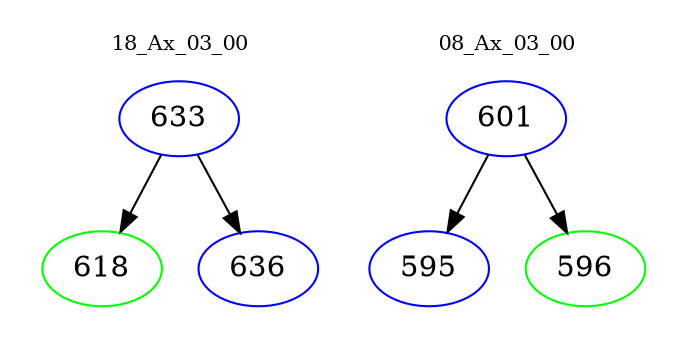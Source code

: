 digraph{
subgraph cluster_0 {
color = white
label = "18_Ax_03_00";
fontsize=10;
T0_633 [label="633", color="blue"]
T0_633 -> T0_618 [color="black"]
T0_618 [label="618", color="green"]
T0_633 -> T0_636 [color="black"]
T0_636 [label="636", color="blue"]
}
subgraph cluster_1 {
color = white
label = "08_Ax_03_00";
fontsize=10;
T1_601 [label="601", color="blue"]
T1_601 -> T1_595 [color="black"]
T1_595 [label="595", color="blue"]
T1_601 -> T1_596 [color="black"]
T1_596 [label="596", color="green"]
}
}
